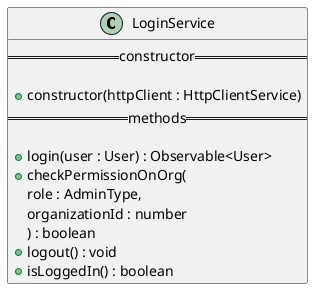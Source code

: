 @startuml LoginService
class LoginService {
  == constructor ==

  + constructor(httpClient : HttpClientService)
  == methods ==

  + login(user : User) : Observable<User>
  + checkPermissionOnOrg(
    role : AdminType,
    organizationId : number
    ) : boolean
  + logout() : void
  + isLoggedIn() : boolean
}
@enduml
